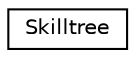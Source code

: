 digraph "Grafische Darstellung der Klassenhierarchie"
{
  edge [fontname="Helvetica",fontsize="10",labelfontname="Helvetica",labelfontsize="10"];
  node [fontname="Helvetica",fontsize="10",shape=record];
  rankdir="LR";
  Node1 [label="Skilltree",height=0.2,width=0.4,color="black", fillcolor="white", style="filled",URL="$class_skilltree.html"];
}
